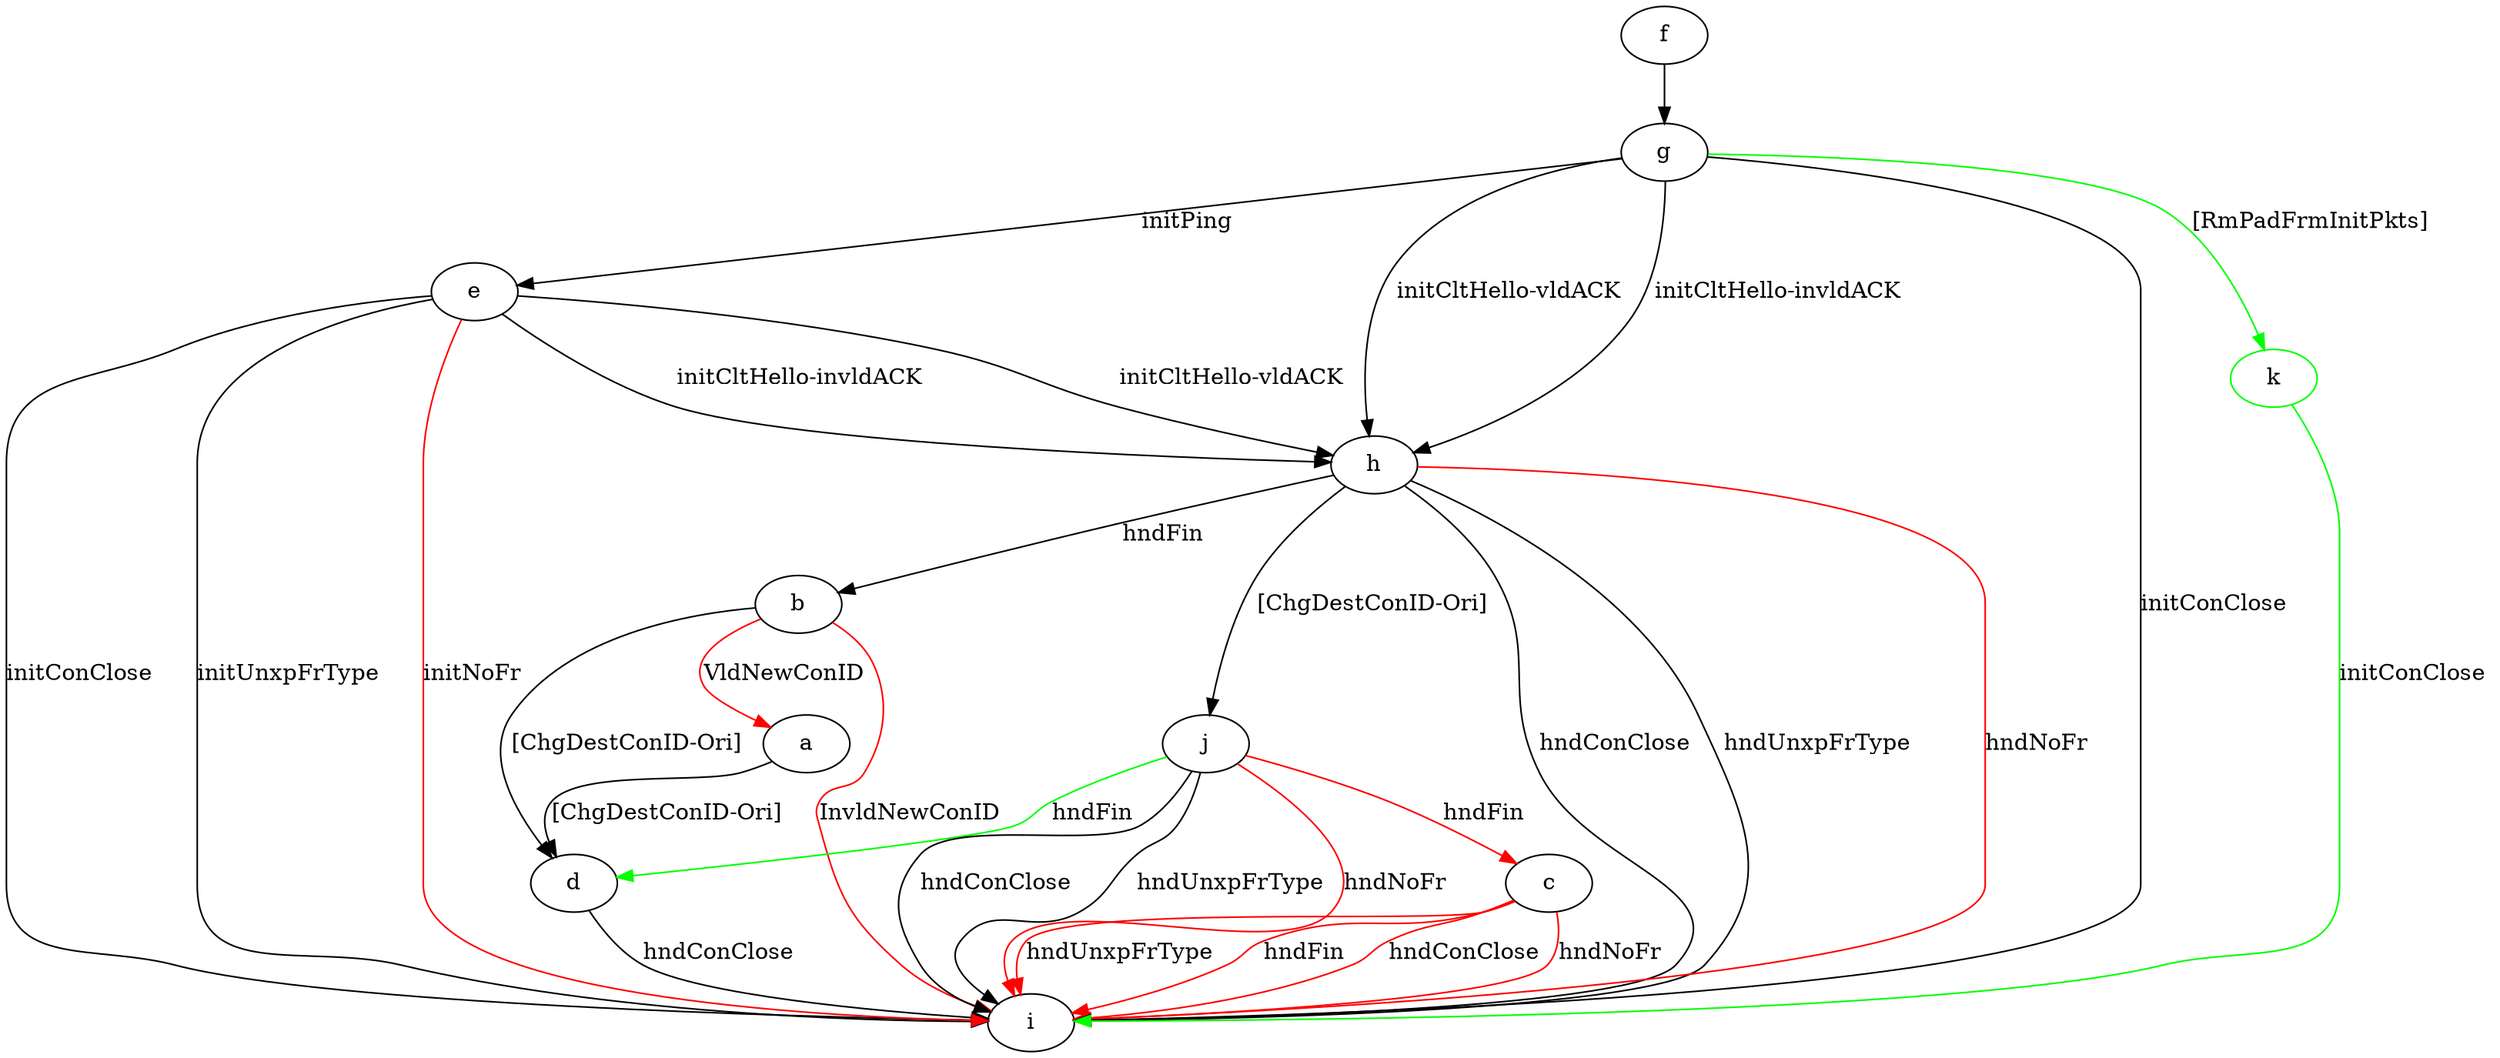 digraph "" {
	a -> d	[key=0,
		label="[ChgDestConID-Ori] "];
	b -> a	[key=0,
		color=red,
		label="VldNewConID "];
	b -> d	[key=0,
		label="[ChgDestConID-Ori] "];
	b -> i	[key=0,
		color=red,
		label="InvldNewConID "];
	c -> i	[key=0,
		color=red,
		label="hndFin "];
	c -> i	[key=1,
		color=red,
		label="hndConClose "];
	c -> i	[key=2,
		color=red,
		label="hndNoFr "];
	c -> i	[key=3,
		color=red,
		label="hndUnxpFrType "];
	d -> i	[key=0,
		label="hndConClose "];
	e -> h	[key=0,
		label="initCltHello-vldACK "];
	e -> h	[key=1,
		label="initCltHello-invldACK "];
	e -> i	[key=0,
		label="initConClose "];
	e -> i	[key=1,
		label="initUnxpFrType "];
	e -> i	[key=2,
		color=red,
		label="initNoFr "];
	f -> g	[key=0];
	g -> e	[key=0,
		label="initPing "];
	g -> h	[key=0,
		label="initCltHello-vldACK "];
	g -> h	[key=1,
		label="initCltHello-invldACK "];
	g -> i	[key=0,
		label="initConClose "];
	k	[color=green];
	g -> k	[key=0,
		color=green,
		label="[RmPadFrmInitPkts] "];
	h -> b	[key=0,
		label="hndFin "];
	h -> i	[key=0,
		label="hndConClose "];
	h -> i	[key=1,
		label="hndUnxpFrType "];
	h -> i	[key=2,
		color=red,
		label="hndNoFr "];
	h -> j	[key=0,
		label="[ChgDestConID-Ori] "];
	j -> c	[key=0,
		color=red,
		label="hndFin "];
	j -> d	[key=0,
		color=green,
		label="hndFin "];
	j -> i	[key=0,
		label="hndConClose "];
	j -> i	[key=1,
		label="hndUnxpFrType "];
	j -> i	[key=2,
		color=red,
		label="hndNoFr "];
	k -> i	[key=0,
		color=green,
		label="initConClose "];
}
